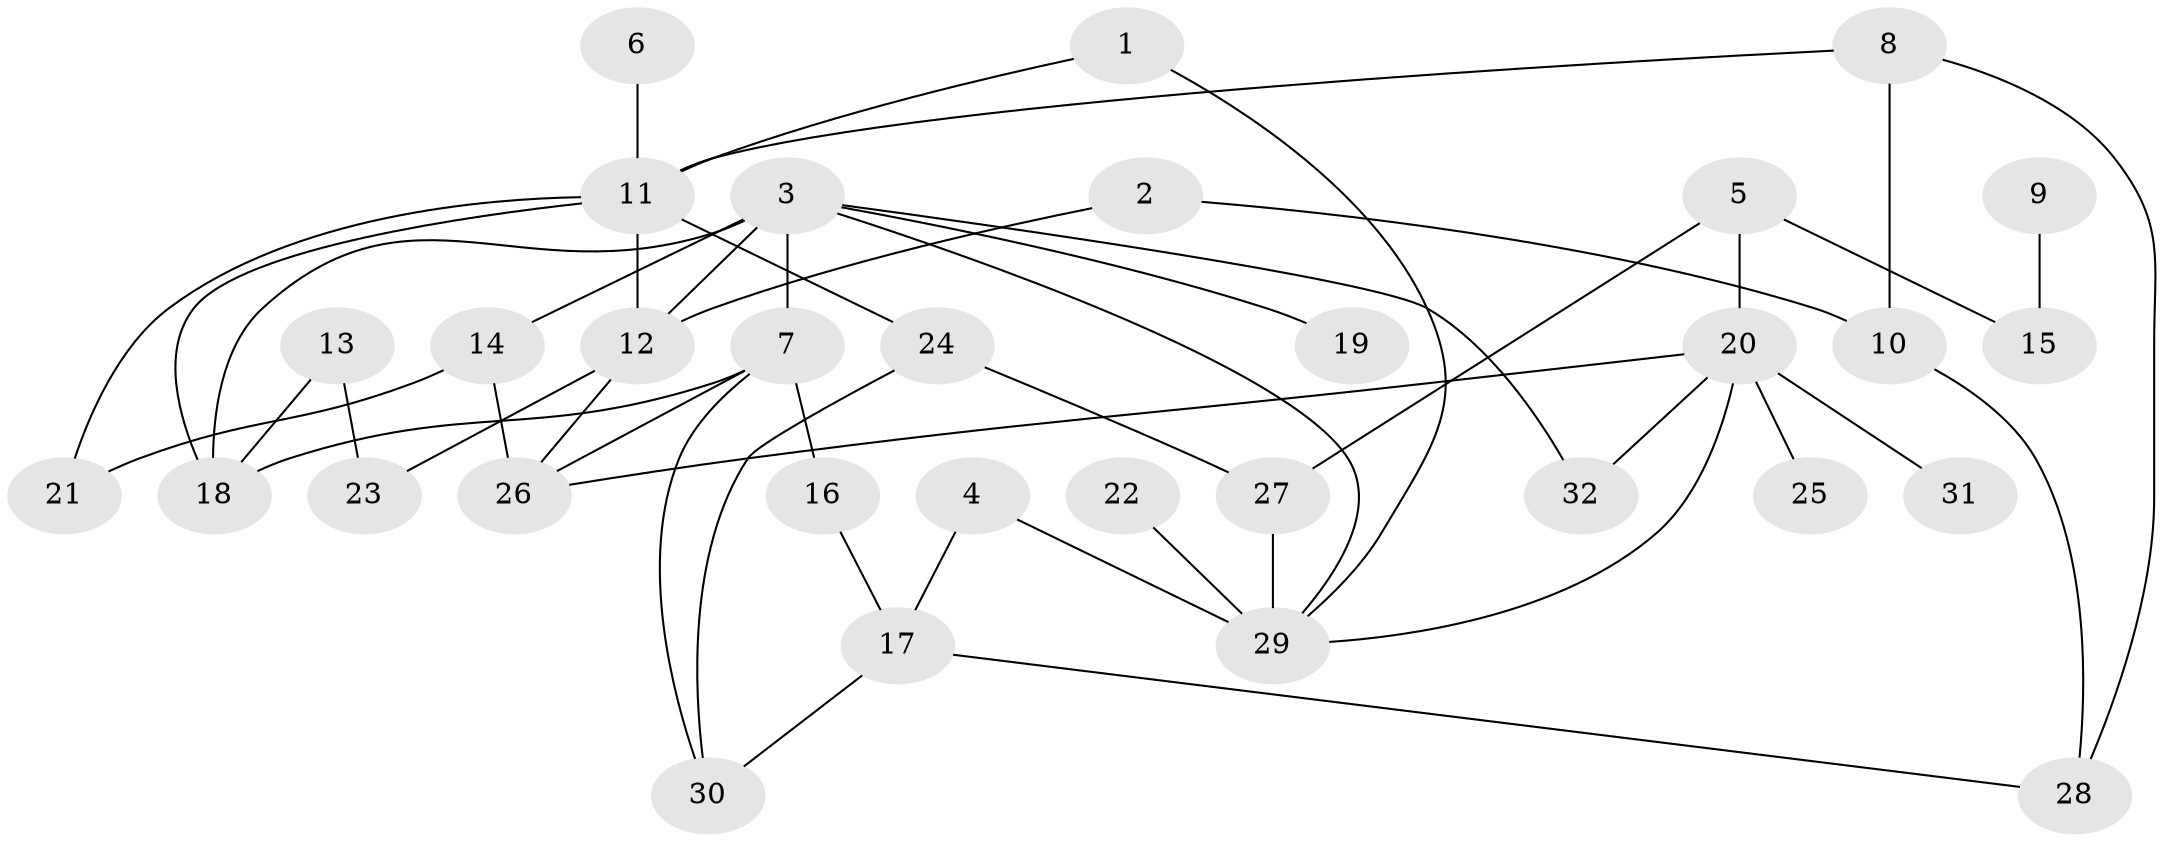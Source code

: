 // original degree distribution, {6: 0.03125, 3: 0.203125, 4: 0.140625, 9: 0.015625, 2: 0.296875, 5: 0.046875, 7: 0.015625, 1: 0.25}
// Generated by graph-tools (version 1.1) at 2025/25/03/09/25 03:25:35]
// undirected, 32 vertices, 48 edges
graph export_dot {
graph [start="1"]
  node [color=gray90,style=filled];
  1;
  2;
  3;
  4;
  5;
  6;
  7;
  8;
  9;
  10;
  11;
  12;
  13;
  14;
  15;
  16;
  17;
  18;
  19;
  20;
  21;
  22;
  23;
  24;
  25;
  26;
  27;
  28;
  29;
  30;
  31;
  32;
  1 -- 11 [weight=1.0];
  1 -- 29 [weight=1.0];
  2 -- 10 [weight=1.0];
  2 -- 12 [weight=1.0];
  3 -- 7 [weight=1.0];
  3 -- 12 [weight=1.0];
  3 -- 14 [weight=2.0];
  3 -- 18 [weight=1.0];
  3 -- 19 [weight=1.0];
  3 -- 29 [weight=1.0];
  3 -- 32 [weight=1.0];
  4 -- 17 [weight=1.0];
  4 -- 29 [weight=1.0];
  5 -- 15 [weight=1.0];
  5 -- 20 [weight=1.0];
  5 -- 27 [weight=1.0];
  6 -- 11 [weight=1.0];
  7 -- 16 [weight=1.0];
  7 -- 18 [weight=1.0];
  7 -- 26 [weight=2.0];
  7 -- 30 [weight=1.0];
  8 -- 10 [weight=1.0];
  8 -- 11 [weight=1.0];
  8 -- 28 [weight=1.0];
  9 -- 15 [weight=1.0];
  10 -- 28 [weight=1.0];
  11 -- 12 [weight=1.0];
  11 -- 18 [weight=1.0];
  11 -- 21 [weight=2.0];
  11 -- 24 [weight=1.0];
  12 -- 23 [weight=1.0];
  12 -- 26 [weight=1.0];
  13 -- 18 [weight=1.0];
  13 -- 23 [weight=1.0];
  14 -- 21 [weight=1.0];
  14 -- 26 [weight=1.0];
  16 -- 17 [weight=1.0];
  17 -- 28 [weight=1.0];
  17 -- 30 [weight=1.0];
  20 -- 25 [weight=2.0];
  20 -- 26 [weight=2.0];
  20 -- 29 [weight=1.0];
  20 -- 31 [weight=1.0];
  20 -- 32 [weight=1.0];
  22 -- 29 [weight=1.0];
  24 -- 27 [weight=1.0];
  24 -- 30 [weight=1.0];
  27 -- 29 [weight=2.0];
}
